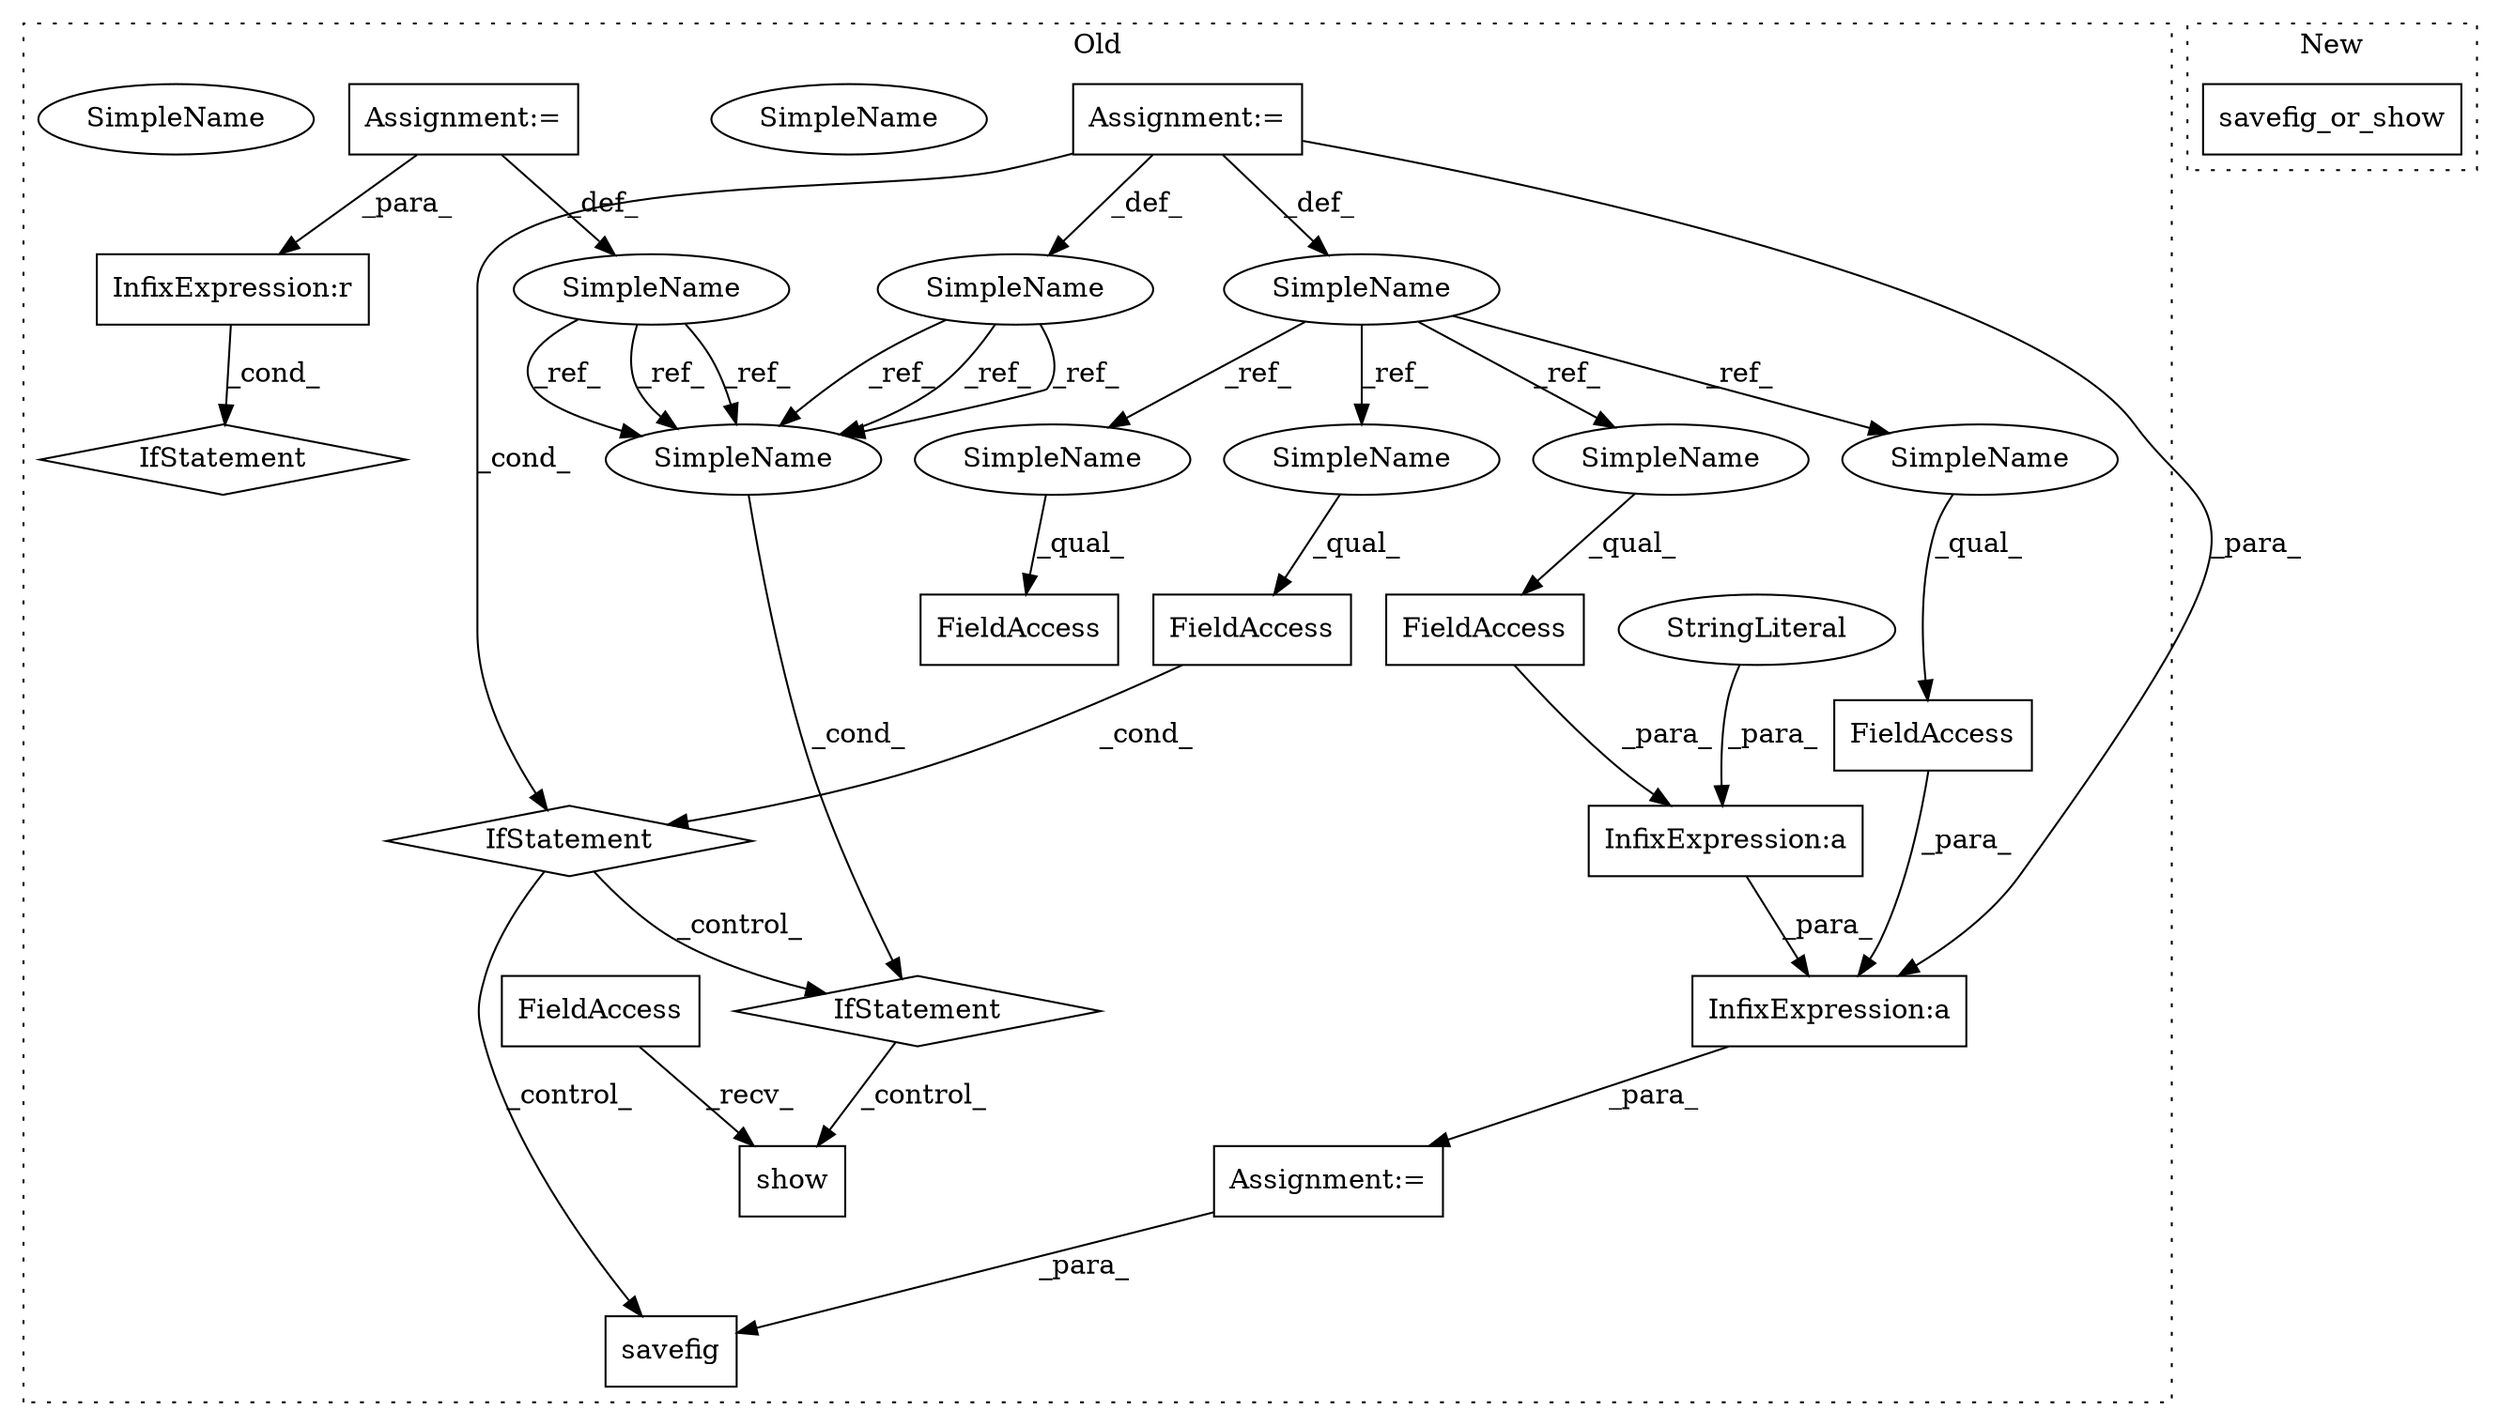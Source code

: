 digraph G {
subgraph cluster0 {
1 [label="savefig" a="32" s="4467,4483" l="8,1" shape="box"];
3 [label="InfixExpression:a" a="27" s="4354" l="3" shape="box"];
4 [label="FieldAccess" a="22" s="4342" l="12" shape="box"];
5 [label="SimpleName" a="42" s="4130" l="4" shape="ellipse"];
6 [label="FieldAccess" a="22" s="4368" l="15" shape="box"];
7 [label="FieldAccess" a="22" s="4413" l="13" shape="box"];
8 [label="StringLiteral" a="45" s="4357" l="7" shape="ellipse"];
9 [label="InfixExpression:a" a="27" s="4365" l="3" shape="box"];
10 [label="Assignment:=" a="7" s="4130" l="4" shape="box"];
11 [label="show" a="32" s="4545" l="6" shape="box"];
12 [label="FieldAccess" a="22" s="4520" l="6" shape="box"];
13 [label="SimpleName" a="42" s="4390" l="4" shape="ellipse"];
14 [label="IfStatement" a="25" s="4502,4510" l="4,2" shape="diamond"];
15 [label="SimpleName" a="42" s="4390" l="4" shape="ellipse"];
16 [label="SimpleName" a="42" s="4506" l="4" shape="ellipse"];
17 [label="Assignment:=" a="7" s="4144" l="4" shape="box"];
18 [label="InfixExpression:r" a="27" s="4401" l="4" shape="box"];
19 [label="IfStatement" a="25" s="4410" l="3" shape="diamond"];
20 [label="FieldAccess" a="22" s="4444" l="13" shape="box"];
21 [label="IfStatement" a="25" s="4440,4457" l="4,2" shape="diamond"];
22 [label="Assignment:=" a="7" s="4339" l="1" shape="box"];
23 [label="SimpleName" a="42" s="4506" l="4" shape="ellipse"];
24 [label="SimpleName" a="42" s="4506" l="4" shape="ellipse"];
25 [label="SimpleName" a="42" s="4368" l="4" shape="ellipse"];
26 [label="SimpleName" a="42" s="4413" l="4" shape="ellipse"];
27 [label="SimpleName" a="42" s="4342" l="4" shape="ellipse"];
28 [label="SimpleName" a="42" s="4444" l="4" shape="ellipse"];
label = "Old";
style="dotted";
}
subgraph cluster1 {
2 [label="savefig_or_show" a="32" s="4133,4155" l="16,1" shape="box"];
label = "New";
style="dotted";
}
3 -> 9 [label="_para_"];
4 -> 3 [label="_para_"];
5 -> 27 [label="_ref_"];
5 -> 28 [label="_ref_"];
5 -> 26 [label="_ref_"];
5 -> 25 [label="_ref_"];
6 -> 9 [label="_para_"];
8 -> 3 [label="_para_"];
9 -> 22 [label="_para_"];
10 -> 21 [label="_cond_"];
10 -> 5 [label="_def_"];
10 -> 9 [label="_para_"];
10 -> 15 [label="_def_"];
12 -> 11 [label="_recv_"];
13 -> 24 [label="_ref_"];
13 -> 24 [label="_ref_"];
13 -> 24 [label="_ref_"];
14 -> 11 [label="_control_"];
15 -> 24 [label="_ref_"];
15 -> 24 [label="_ref_"];
15 -> 24 [label="_ref_"];
17 -> 13 [label="_def_"];
17 -> 18 [label="_para_"];
18 -> 19 [label="_cond_"];
20 -> 21 [label="_cond_"];
21 -> 1 [label="_control_"];
21 -> 14 [label="_control_"];
22 -> 1 [label="_para_"];
24 -> 14 [label="_cond_"];
25 -> 6 [label="_qual_"];
26 -> 7 [label="_qual_"];
27 -> 4 [label="_qual_"];
28 -> 20 [label="_qual_"];
}